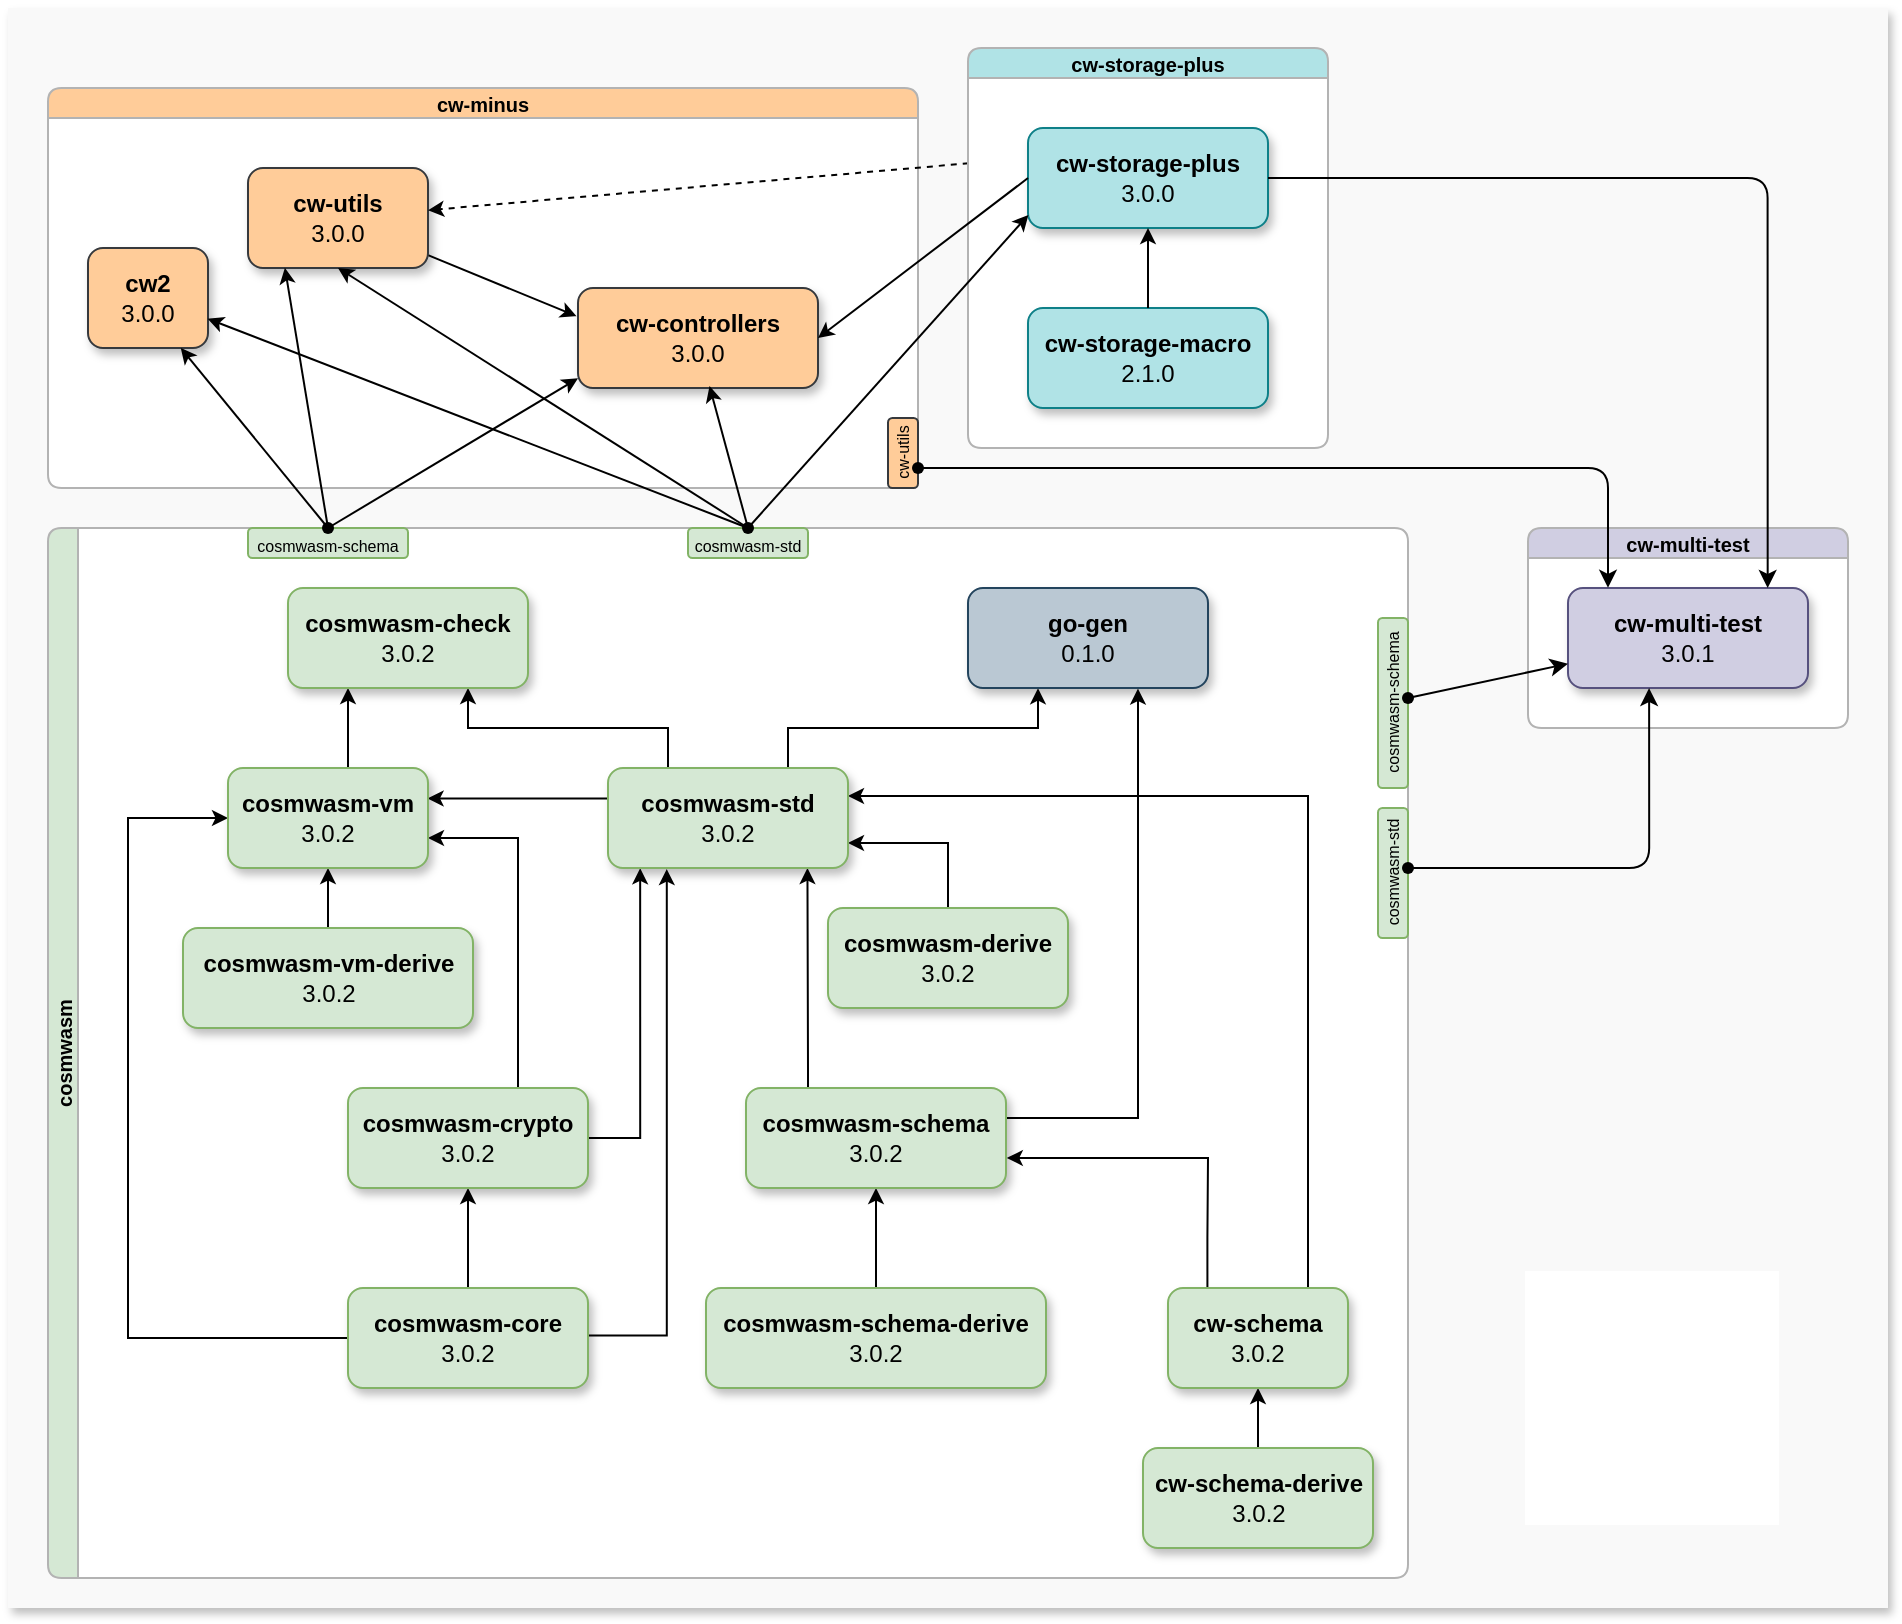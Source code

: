 <mxfile version="28.0.6">
  <diagram name="Strona-1" id="g_sFPEgD2kjfMV7_-Lf5">
    <mxGraphModel dx="1556" dy="894" grid="1" gridSize="5" guides="1" tooltips="1" connect="1" arrows="1" fold="1" page="1" pageScale="1" pageWidth="1654" pageHeight="1169" background="#ffffff" math="0" shadow="0">
      <root>
        <mxCell id="0" />
        <mxCell id="1" parent="0" />
        <mxCell id="6uAw8xBfnVH4JJ780lHa-17" value="" style="swimlane;startSize=0;rounded=1;strokeColor=none;swimlaneFillColor=#F9F9F9;swimlaneLine=0;shadow=1;fillStyle=solid;" vertex="1" parent="1">
          <mxGeometry x="20" y="20" width="940" height="800" as="geometry">
            <mxRectangle x="20" y="20" width="30" height="25" as="alternateBounds" />
          </mxGeometry>
        </mxCell>
        <mxCell id="6uAw8xBfnVH4JJ780lHa-4" value="cw-multi-test" style="swimlane;whiteSpace=wrap;html=1;fillColor=#D0CEE2;rounded=1;strokeColor=#B3B3B3;fontSize=10;startSize=15;swimlaneFillColor=default;" vertex="1" parent="6uAw8xBfnVH4JJ780lHa-17">
          <mxGeometry x="760" y="260" width="160" height="100" as="geometry" />
        </mxCell>
        <mxCell id="6uAw8xBfnVH4JJ780lHa-5" value="&lt;b&gt;cw-multi-test&lt;/b&gt;&lt;div&gt;&lt;div&gt;3.0.1&lt;/div&gt;&lt;/div&gt;" style="rounded=1;whiteSpace=wrap;html=1;fillColor=#d0cee2;strokeColor=#56517e;shadow=1;" vertex="1" parent="6uAw8xBfnVH4JJ780lHa-4">
          <mxGeometry x="20" y="30" width="120" height="50" as="geometry" />
        </mxCell>
        <mxCell id="xYi-b84WzYEuYBwjNvaO-46" value="cw-minus" style="swimlane;whiteSpace=wrap;html=1;fontFamily=Helvetica;fontSize=10;fontColor=default;labelBackgroundColor=none;strokeColor=#B3B3B3;rounded=1;shadow=0;swimlaneLine=1;fillColor=#FFCC99;startSize=15;fillStyle=auto;swimlaneFillColor=#FFFFFF;" parent="6uAw8xBfnVH4JJ780lHa-17" vertex="1">
          <mxGeometry x="20" y="40" width="435" height="200" as="geometry" />
        </mxCell>
        <mxCell id="xYi-b84WzYEuYBwjNvaO-16" style="shape=connector;rounded=0;orthogonalLoop=1;jettySize=auto;html=1;entryX=-0.006;entryY=0.282;entryDx=0;entryDy=0;strokeColor=default;align=center;verticalAlign=middle;fontFamily=Helvetica;fontSize=11;fontColor=default;labelBackgroundColor=default;startSize=5;endArrow=classic;endFill=1;endSize=5;entryPerimeter=0;" parent="xYi-b84WzYEuYBwjNvaO-46" source="xYi-b84WzYEuYBwjNvaO-13" target="xYi-b84WzYEuYBwjNvaO-14" edge="1">
          <mxGeometry relative="1" as="geometry" />
        </mxCell>
        <mxCell id="xYi-b84WzYEuYBwjNvaO-13" value="&lt;b&gt;cw-utils&lt;/b&gt;&lt;div&gt;&lt;div&gt;3.0&lt;span style=&quot;background-color: transparent; color: light-dark(rgb(0, 0, 0), rgb(255, 255, 255));&quot;&gt;.0&lt;/span&gt;&lt;/div&gt;&lt;/div&gt;" style="rounded=1;whiteSpace=wrap;html=1;fillColor=#ffcc99;strokeColor=#36393d;shadow=1;align=center;verticalAlign=middle;fontFamily=Helvetica;fontSize=12;" parent="xYi-b84WzYEuYBwjNvaO-46" vertex="1">
          <mxGeometry x="100" y="40" width="90" height="50" as="geometry" />
        </mxCell>
        <mxCell id="xYi-b84WzYEuYBwjNvaO-14" value="&lt;b&gt;cw-controllers&lt;/b&gt;&lt;div&gt;&lt;div&gt;3.0&lt;span style=&quot;background-color: transparent; color: light-dark(rgb(0, 0, 0), rgb(255, 255, 255));&quot;&gt;.0&lt;/span&gt;&lt;/div&gt;&lt;/div&gt;" style="rounded=1;whiteSpace=wrap;html=1;fillColor=#ffcc99;strokeColor=#36393d;shadow=1;align=center;verticalAlign=middle;fontFamily=Helvetica;fontSize=12;" parent="xYi-b84WzYEuYBwjNvaO-46" vertex="1">
          <mxGeometry x="265" y="100" width="120" height="50" as="geometry" />
        </mxCell>
        <mxCell id="xYi-b84WzYEuYBwjNvaO-15" value="&lt;b&gt;cw2&lt;/b&gt;&lt;div&gt;&lt;div&gt;3.0&lt;span style=&quot;background-color: transparent; color: light-dark(rgb(0, 0, 0), rgb(255, 255, 255));&quot;&gt;.0&lt;/span&gt;&lt;/div&gt;&lt;/div&gt;" style="rounded=1;whiteSpace=wrap;html=1;fillColor=#ffcc99;strokeColor=#36393d;shadow=1;align=center;verticalAlign=middle;fontFamily=Helvetica;fontSize=12;" parent="xYi-b84WzYEuYBwjNvaO-46" vertex="1">
          <mxGeometry x="20" y="80" width="60" height="50" as="geometry" />
        </mxCell>
        <mxCell id="6uAw8xBfnVH4JJ780lHa-13" value="&lt;font style=&quot;font-size: 8px;&quot;&gt;cw-utils&lt;/font&gt;" style="rounded=1;whiteSpace=wrap;html=1;fillColor=#ffcc99;strokeColor=#36393d;shadow=0;glass=0;verticalAlign=bottom;rotation=-90;" vertex="1" parent="xYi-b84WzYEuYBwjNvaO-46">
          <mxGeometry x="410" y="175" width="35" height="15" as="geometry" />
        </mxCell>
        <mxCell id="xYi-b84WzYEuYBwjNvaO-24" style="shape=connector;rounded=0;orthogonalLoop=1;jettySize=auto;html=1;entryX=0.5;entryY=1;entryDx=0;entryDy=0;strokeColor=default;align=center;verticalAlign=middle;fontFamily=Helvetica;fontSize=11;fontColor=default;labelBackgroundColor=default;startSize=5;endArrow=classic;endFill=1;endSize=5;exitX=0.549;exitY=0.627;exitDx=0;exitDy=0;exitPerimeter=0;" parent="6uAw8xBfnVH4JJ780lHa-17" source="xYi-b84WzYEuYBwjNvaO-28" target="xYi-b84WzYEuYBwjNvaO-13" edge="1">
          <mxGeometry relative="1" as="geometry" />
        </mxCell>
        <mxCell id="xYi-b84WzYEuYBwjNvaO-23" style="shape=connector;rounded=0;orthogonalLoop=1;jettySize=auto;html=1;entryX=0.548;entryY=0.981;entryDx=0;entryDy=0;entryPerimeter=0;strokeColor=default;align=center;verticalAlign=middle;fontFamily=Helvetica;fontSize=11;fontColor=default;labelBackgroundColor=default;startSize=5;endArrow=classic;endFill=1;endSize=5;" parent="6uAw8xBfnVH4JJ780lHa-17" source="xYi-b84WzYEuYBwjNvaO-28" target="xYi-b84WzYEuYBwjNvaO-14" edge="1">
          <mxGeometry relative="1" as="geometry" />
        </mxCell>
        <mxCell id="xYi-b84WzYEuYBwjNvaO-26" style="shape=connector;rounded=0;orthogonalLoop=1;jettySize=auto;html=1;strokeColor=default;align=center;verticalAlign=middle;fontFamily=Helvetica;fontSize=11;fontColor=default;labelBackgroundColor=default;startSize=5;endArrow=classic;endFill=1;endSize=5;dashed=1;exitX=0.002;exitY=0.301;exitDx=0;exitDy=0;exitPerimeter=0;" parent="6uAw8xBfnVH4JJ780lHa-17" source="xYi-b84WzYEuYBwjNvaO-1" target="xYi-b84WzYEuYBwjNvaO-13" edge="1">
          <mxGeometry relative="1" as="geometry">
            <mxPoint x="248" y="164" as="targetPoint" />
          </mxGeometry>
        </mxCell>
        <mxCell id="xYi-b84WzYEuYBwjNvaO-30" style="shape=connector;rounded=0;orthogonalLoop=1;jettySize=auto;html=1;entryX=0.997;entryY=0.707;entryDx=0;entryDy=0;entryPerimeter=0;strokeColor=default;align=center;verticalAlign=middle;fontFamily=Helvetica;fontSize=11;fontColor=default;labelBackgroundColor=default;startSize=5;endArrow=classic;endFill=1;endSize=5;exitX=0.302;exitY=0.64;exitDx=0;exitDy=0;exitPerimeter=0;" parent="6uAw8xBfnVH4JJ780lHa-17" source="xYi-b84WzYEuYBwjNvaO-28" target="xYi-b84WzYEuYBwjNvaO-15" edge="1">
          <mxGeometry relative="1" as="geometry" />
        </mxCell>
        <mxCell id="xYi-b84WzYEuYBwjNvaO-35" style="shape=connector;rounded=0;orthogonalLoop=1;jettySize=auto;html=1;entryX=0.773;entryY=0.999;entryDx=0;entryDy=0;strokeColor=default;align=center;verticalAlign=middle;fontFamily=Helvetica;fontSize=11;fontColor=default;labelBackgroundColor=default;startSize=5;endArrow=classic;endFill=1;endSize=5;entryPerimeter=0;" parent="6uAw8xBfnVH4JJ780lHa-17" source="xYi-b84WzYEuYBwjNvaO-34" target="xYi-b84WzYEuYBwjNvaO-15" edge="1">
          <mxGeometry relative="1" as="geometry" />
        </mxCell>
        <mxCell id="xYi-b84WzYEuYBwjNvaO-36" style="shape=connector;rounded=0;orthogonalLoop=1;jettySize=auto;html=1;entryX=0.205;entryY=0.998;entryDx=0;entryDy=0;strokeColor=default;align=center;verticalAlign=middle;fontFamily=Helvetica;fontSize=11;fontColor=default;labelBackgroundColor=default;startSize=5;endArrow=classic;endFill=1;endSize=5;entryPerimeter=0;" parent="6uAw8xBfnVH4JJ780lHa-17" source="xYi-b84WzYEuYBwjNvaO-34" target="xYi-b84WzYEuYBwjNvaO-13" edge="1">
          <mxGeometry relative="1" as="geometry" />
        </mxCell>
        <mxCell id="xYi-b84WzYEuYBwjNvaO-37" style="shape=connector;rounded=0;orthogonalLoop=1;jettySize=auto;html=1;entryX=0;entryY=0.903;entryDx=0;entryDy=0;entryPerimeter=0;strokeColor=default;align=center;verticalAlign=middle;fontFamily=Helvetica;fontSize=11;fontColor=default;labelBackgroundColor=default;startSize=5;endArrow=classic;endFill=1;endSize=5;" parent="6uAw8xBfnVH4JJ780lHa-17" source="xYi-b84WzYEuYBwjNvaO-34" target="xYi-b84WzYEuYBwjNvaO-14" edge="1">
          <mxGeometry relative="1" as="geometry" />
        </mxCell>
        <mxCell id="6uAw8xBfnVH4JJ780lHa-1" value="cw-storage-plus" style="swimlane;whiteSpace=wrap;html=1;rounded=1;strokeColor=#B3B3B3;fillColor=#B0E3E6;fontSize=10;startSize=15;swimlaneFillColor=default;" vertex="1" parent="6uAw8xBfnVH4JJ780lHa-17">
          <mxGeometry x="480" y="20" width="180" height="200" as="geometry" />
        </mxCell>
        <mxCell id="xYi-b84WzYEuYBwjNvaO-1" value="&lt;b&gt;cw-storage-plus&lt;/b&gt;&lt;div&gt;&lt;div&gt;3.0.0&lt;/div&gt;&lt;/div&gt;" style="rounded=1;whiteSpace=wrap;html=1;fillColor=#b0e3e6;strokeColor=#0e8088;shadow=1;" parent="6uAw8xBfnVH4JJ780lHa-1" vertex="1">
          <mxGeometry x="30" y="40" width="120" height="50" as="geometry" />
        </mxCell>
        <mxCell id="xYi-b84WzYEuYBwjNvaO-2" value="&lt;b&gt;cw-storage-macro&lt;/b&gt;&lt;div&gt;&lt;div&gt;2.1.0&lt;/div&gt;&lt;/div&gt;" style="rounded=1;whiteSpace=wrap;html=1;fillColor=#b0e3e6;strokeColor=#0e8088;shadow=1;" parent="6uAw8xBfnVH4JJ780lHa-1" vertex="1">
          <mxGeometry x="30" y="130" width="120" height="50" as="geometry" />
        </mxCell>
        <mxCell id="xYi-b84WzYEuYBwjNvaO-5" style="shape=connector;rounded=0;orthogonalLoop=1;jettySize=auto;html=1;entryX=0.5;entryY=1;entryDx=0;entryDy=0;strokeColor=default;align=center;verticalAlign=middle;fontFamily=Helvetica;fontSize=11;fontColor=default;labelBackgroundColor=default;startSize=5;endArrow=classic;endFill=1;endSize=5;" parent="6uAw8xBfnVH4JJ780lHa-1" source="xYi-b84WzYEuYBwjNvaO-2" target="xYi-b84WzYEuYBwjNvaO-1" edge="1">
          <mxGeometry relative="1" as="geometry" />
        </mxCell>
        <mxCell id="xYi-b84WzYEuYBwjNvaO-45" value="cosmwasm" style="swimlane;horizontal=0;whiteSpace=wrap;html=1;fontFamily=Helvetica;fontSize=10;fontColor=default;labelBackgroundColor=none;strokeColor=#B3B3B3;rounded=1;fillColor=light-dark(#D5E8D4,#EDEDED);startSize=15;swimlaneFillColor=default;" parent="6uAw8xBfnVH4JJ780lHa-17" vertex="1">
          <mxGeometry x="20" y="260" width="680" height="525" as="geometry" />
        </mxCell>
        <mxCell id="6uAw8xBfnVH4JJ780lHa-3" value="&lt;font style=&quot;font-size: 8px;&quot;&gt;cosmwasm-schema&lt;/font&gt;" style="rounded=1;whiteSpace=wrap;html=1;fillColor=#d5e8d4;strokeColor=#82b366;shadow=0;glass=0;verticalAlign=middle;" vertex="1" parent="xYi-b84WzYEuYBwjNvaO-45">
          <mxGeometry x="100" width="80" height="15" as="geometry" />
        </mxCell>
        <mxCell id="xYi-b84WzYEuYBwjNvaO-43" value="&lt;font style=&quot;font-size: 8px;&quot;&gt;cosmwasm-std&lt;/font&gt;" style="rounded=1;whiteSpace=wrap;html=1;fillColor=#d5e8d4;strokeColor=#82b366;shadow=0;glass=0;verticalAlign=middle;" parent="xYi-b84WzYEuYBwjNvaO-45" vertex="1">
          <mxGeometry x="320" width="60" height="15" as="geometry" />
        </mxCell>
        <mxCell id="jCbWclXcDCK_UydNv-eQ-34" style="edgeStyle=orthogonalEdgeStyle;rounded=0;orthogonalLoop=1;jettySize=auto;html=1;entryX=0.5;entryY=1;entryDx=0;entryDy=0;strokeColor=default;align=center;verticalAlign=middle;fontFamily=Helvetica;fontSize=11;fontColor=default;labelBackgroundColor=default;startSize=5;endArrow=classic;endFill=1;endSize=5;curved=0;" parent="xYi-b84WzYEuYBwjNvaO-45" source="jCbWclXcDCK_UydNv-eQ-13" target="jCbWclXcDCK_UydNv-eQ-12" edge="1">
          <mxGeometry relative="1" as="geometry">
            <mxPoint x="210" y="340" as="targetPoint" />
          </mxGeometry>
        </mxCell>
        <mxCell id="jCbWclXcDCK_UydNv-eQ-45" style="edgeStyle=orthogonalEdgeStyle;rounded=0;orthogonalLoop=1;jettySize=auto;html=1;entryX=0.831;entryY=1;entryDx=0;entryDy=0;entryPerimeter=0;strokeColor=default;align=center;verticalAlign=middle;fontFamily=Helvetica;fontSize=11;fontColor=default;labelBackgroundColor=default;startSize=5;endArrow=classic;endFill=1;endSize=5;curved=0;" parent="xYi-b84WzYEuYBwjNvaO-45" source="jCbWclXcDCK_UydNv-eQ-8" target="jCbWclXcDCK_UydNv-eQ-1" edge="1">
          <mxGeometry relative="1" as="geometry">
            <Array as="points">
              <mxPoint x="380" y="270" />
              <mxPoint x="380" y="270" />
            </Array>
          </mxGeometry>
        </mxCell>
        <mxCell id="jCbWclXcDCK_UydNv-eQ-44" style="edgeStyle=orthogonalEdgeStyle;rounded=0;orthogonalLoop=1;jettySize=auto;html=1;entryX=0.245;entryY=1.011;entryDx=0;entryDy=0;entryPerimeter=0;strokeColor=default;align=center;verticalAlign=middle;fontFamily=Helvetica;fontSize=11;fontColor=default;labelBackgroundColor=default;startSize=5;endArrow=classic;endFill=1;endSize=5;curved=0;" parent="xYi-b84WzYEuYBwjNvaO-45" target="jCbWclXcDCK_UydNv-eQ-1" edge="1">
          <mxGeometry relative="1" as="geometry">
            <mxPoint x="270" y="403.75" as="sourcePoint" />
            <mxPoint x="309.52" y="170" as="targetPoint" />
            <Array as="points">
              <mxPoint x="309" y="404" />
            </Array>
          </mxGeometry>
        </mxCell>
        <mxCell id="jCbWclXcDCK_UydNv-eQ-43" style="edgeStyle=orthogonalEdgeStyle;rounded=0;orthogonalLoop=1;jettySize=auto;html=1;entryX=0.134;entryY=1.003;entryDx=0;entryDy=0;entryPerimeter=0;strokeColor=default;align=center;verticalAlign=middle;fontFamily=Helvetica;fontSize=11;fontColor=default;labelBackgroundColor=default;startSize=5;endArrow=classic;endFill=1;endSize=5;curved=0;" parent="xYi-b84WzYEuYBwjNvaO-45" source="jCbWclXcDCK_UydNv-eQ-12" target="jCbWclXcDCK_UydNv-eQ-1" edge="1">
          <mxGeometry relative="1" as="geometry">
            <mxPoint x="296" y="170" as="targetPoint" />
          </mxGeometry>
        </mxCell>
        <mxCell id="jCbWclXcDCK_UydNv-eQ-19" style="edgeStyle=orthogonalEdgeStyle;rounded=0;orthogonalLoop=1;jettySize=auto;html=1;entryX=0.5;entryY=1;entryDx=0;entryDy=0;strokeColor=default;align=center;verticalAlign=middle;fontFamily=Helvetica;fontSize=11;fontColor=default;labelBackgroundColor=default;startSize=5;endArrow=classic;endFill=1;endSize=5;curved=0;" parent="xYi-b84WzYEuYBwjNvaO-45" source="jCbWclXcDCK_UydNv-eQ-18" target="jCbWclXcDCK_UydNv-eQ-17" edge="1">
          <mxGeometry relative="1" as="geometry">
            <Array as="points">
              <mxPoint x="605" y="445" />
              <mxPoint x="605" y="445" />
            </Array>
          </mxGeometry>
        </mxCell>
        <mxCell id="jCbWclXcDCK_UydNv-eQ-52" style="edgeStyle=orthogonalEdgeStyle;rounded=0;orthogonalLoop=1;jettySize=auto;html=1;entryX=1;entryY=0.28;entryDx=0;entryDy=0;entryPerimeter=0;strokeColor=default;align=center;verticalAlign=middle;fontFamily=Helvetica;fontSize=11;fontColor=default;labelBackgroundColor=default;startSize=5;endArrow=classic;endFill=1;endSize=5;curved=0;" parent="xYi-b84WzYEuYBwjNvaO-45" source="jCbWclXcDCK_UydNv-eQ-17" target="jCbWclXcDCK_UydNv-eQ-1" edge="1">
          <mxGeometry relative="1" as="geometry">
            <Array as="points">
              <mxPoint x="630" y="134" />
            </Array>
          </mxGeometry>
        </mxCell>
        <mxCell id="jCbWclXcDCK_UydNv-eQ-51" style="edgeStyle=orthogonalEdgeStyle;rounded=0;orthogonalLoop=1;jettySize=auto;html=1;exitX=0.219;exitY=0.008;exitDx=0;exitDy=0;exitPerimeter=0;entryX=1.003;entryY=0.704;entryDx=0;entryDy=0;strokeColor=default;align=center;verticalAlign=middle;fontFamily=Helvetica;fontSize=11;fontColor=default;labelBackgroundColor=default;startSize=5;endArrow=classic;endFill=1;endSize=5;curved=0;entryPerimeter=0;" parent="xYi-b84WzYEuYBwjNvaO-45" source="jCbWclXcDCK_UydNv-eQ-17" target="jCbWclXcDCK_UydNv-eQ-8" edge="1">
          <mxGeometry relative="1" as="geometry">
            <mxPoint x="495" y="305" as="targetPoint" />
            <Array as="points">
              <mxPoint x="580" y="355" />
              <mxPoint x="580" y="355" />
              <mxPoint x="580" y="315" />
              <mxPoint x="479" y="315" />
            </Array>
          </mxGeometry>
        </mxCell>
        <mxCell id="jCbWclXcDCK_UydNv-eQ-48" style="edgeStyle=orthogonalEdgeStyle;rounded=0;orthogonalLoop=1;jettySize=auto;html=1;entryX=1;entryY=0.75;entryDx=0;entryDy=0;exitX=0.5;exitY=0;exitDx=0;exitDy=0;strokeColor=default;align=center;verticalAlign=middle;fontFamily=Helvetica;fontSize=11;fontColor=default;labelBackgroundColor=default;startSize=5;endArrow=classic;endFill=1;endSize=5;curved=0;" parent="xYi-b84WzYEuYBwjNvaO-45" source="jCbWclXcDCK_UydNv-eQ-10" target="jCbWclXcDCK_UydNv-eQ-1" edge="1">
          <mxGeometry relative="1" as="geometry">
            <Array as="points">
              <mxPoint x="450" y="158" />
            </Array>
          </mxGeometry>
        </mxCell>
        <mxCell id="jCbWclXcDCK_UydNv-eQ-46" style="edgeStyle=orthogonalEdgeStyle;rounded=0;orthogonalLoop=1;jettySize=auto;html=1;entryX=0;entryY=0.5;entryDx=0;entryDy=0;strokeColor=default;align=center;verticalAlign=middle;fontFamily=Helvetica;fontSize=11;fontColor=default;labelBackgroundColor=default;startSize=5;endArrow=classic;endFill=1;endSize=5;curved=0;" parent="xYi-b84WzYEuYBwjNvaO-45" source="jCbWclXcDCK_UydNv-eQ-13" target="jCbWclXcDCK_UydNv-eQ-4" edge="1">
          <mxGeometry relative="1" as="geometry">
            <Array as="points">
              <mxPoint x="40" y="405" />
              <mxPoint x="40" y="145" />
            </Array>
          </mxGeometry>
        </mxCell>
        <mxCell id="jCbWclXcDCK_UydNv-eQ-39" style="edgeStyle=orthogonalEdgeStyle;rounded=0;orthogonalLoop=1;jettySize=auto;html=1;entryX=0.75;entryY=1;entryDx=0;entryDy=0;strokeColor=default;align=center;verticalAlign=middle;fontFamily=Helvetica;fontSize=11;fontColor=default;labelBackgroundColor=default;startSize=5;endArrow=classic;endFill=1;endSize=5;curved=0;" parent="xYi-b84WzYEuYBwjNvaO-45" source="jCbWclXcDCK_UydNv-eQ-1" target="jCbWclXcDCK_UydNv-eQ-2" edge="1">
          <mxGeometry relative="1" as="geometry">
            <Array as="points">
              <mxPoint x="310" y="100" />
              <mxPoint x="210" y="100" />
            </Array>
          </mxGeometry>
        </mxCell>
        <mxCell id="jCbWclXcDCK_UydNv-eQ-47" style="edgeStyle=orthogonalEdgeStyle;rounded=0;orthogonalLoop=1;jettySize=auto;html=1;curved=0;strokeColor=default;align=center;verticalAlign=middle;fontFamily=Helvetica;fontSize=11;fontColor=default;labelBackgroundColor=default;endArrow=classic;entryX=0.25;entryY=1;entryDx=0;entryDy=0;endFill=1;startSize=5;endSize=5;" parent="xYi-b84WzYEuYBwjNvaO-45" source="jCbWclXcDCK_UydNv-eQ-4" target="jCbWclXcDCK_UydNv-eQ-2" edge="1">
          <mxGeometry relative="1" as="geometry">
            <mxPoint x="140" y="80" as="targetPoint" />
            <Array as="points">
              <mxPoint x="150" y="110" />
              <mxPoint x="150" y="110" />
            </Array>
          </mxGeometry>
        </mxCell>
        <mxCell id="jCbWclXcDCK_UydNv-eQ-42" style="edgeStyle=orthogonalEdgeStyle;rounded=0;orthogonalLoop=1;jettySize=auto;html=1;strokeColor=default;align=center;verticalAlign=middle;fontFamily=Helvetica;fontSize=11;fontColor=default;labelBackgroundColor=default;startSize=5;endArrow=classic;endFill=1;endSize=5;curved=0;" parent="xYi-b84WzYEuYBwjNvaO-45" source="jCbWclXcDCK_UydNv-eQ-12" edge="1">
          <mxGeometry relative="1" as="geometry">
            <mxPoint x="190" y="155" as="targetPoint" />
            <Array as="points">
              <mxPoint x="235" y="155" />
            </Array>
          </mxGeometry>
        </mxCell>
        <mxCell id="jCbWclXcDCK_UydNv-eQ-40" style="edgeStyle=orthogonalEdgeStyle;rounded=0;orthogonalLoop=1;jettySize=auto;html=1;entryX=0.998;entryY=0.303;entryDx=0;entryDy=0;entryPerimeter=0;strokeColor=default;align=center;verticalAlign=middle;fontFamily=Helvetica;fontSize=11;fontColor=default;labelBackgroundColor=default;startSize=5;endArrow=classic;endFill=1;endSize=5;curved=0;" parent="xYi-b84WzYEuYBwjNvaO-45" source="jCbWclXcDCK_UydNv-eQ-1" target="jCbWclXcDCK_UydNv-eQ-4" edge="1">
          <mxGeometry relative="1" as="geometry">
            <Array as="points">
              <mxPoint x="190" y="135" />
            </Array>
          </mxGeometry>
        </mxCell>
        <mxCell id="vACNibe5N-CeRTmWkf9M-2" style="edgeStyle=orthogonalEdgeStyle;rounded=0;orthogonalLoop=1;jettySize=auto;html=1;strokeColor=default;startSize=5;endSize=5;align=center;verticalAlign=middle;fontFamily=Helvetica;fontSize=11;fontColor=default;labelBackgroundColor=default;endArrow=classic;endFill=1;curved=0;entryX=0.293;entryY=1.002;entryDx=0;entryDy=0;entryPerimeter=0;" parent="xYi-b84WzYEuYBwjNvaO-45" source="jCbWclXcDCK_UydNv-eQ-1" target="vACNibe5N-CeRTmWkf9M-1" edge="1">
          <mxGeometry relative="1" as="geometry">
            <Array as="points">
              <mxPoint x="370" y="100" />
              <mxPoint x="495" y="100" />
              <mxPoint x="495" y="80" />
            </Array>
            <mxPoint x="475" y="90" as="targetPoint" />
          </mxGeometry>
        </mxCell>
        <mxCell id="jCbWclXcDCK_UydNv-eQ-1" value="&lt;b&gt;cosmwasm-std&lt;/b&gt;&lt;br&gt;3.0.2" style="rounded=1;whiteSpace=wrap;html=1;fillColor=#d5e8d4;strokeColor=#82b366;shadow=1;glass=0;" parent="xYi-b84WzYEuYBwjNvaO-45" vertex="1">
          <mxGeometry x="280" y="120" width="120" height="50" as="geometry" />
        </mxCell>
        <mxCell id="jCbWclXcDCK_UydNv-eQ-2" value="&lt;b&gt;cosmwasm-check&lt;/b&gt;&lt;div&gt;3.0.2&lt;/div&gt;" style="rounded=1;whiteSpace=wrap;html=1;fillColor=#d5e8d4;strokeColor=#82b366;shadow=1;" parent="xYi-b84WzYEuYBwjNvaO-45" vertex="1">
          <mxGeometry x="120" y="30" width="120" height="50" as="geometry" />
        </mxCell>
        <mxCell id="jCbWclXcDCK_UydNv-eQ-29" style="edgeStyle=orthogonalEdgeStyle;rounded=0;orthogonalLoop=1;jettySize=auto;html=1;entryX=0.5;entryY=1;entryDx=0;entryDy=0;strokeColor=default;align=center;verticalAlign=middle;fontFamily=Helvetica;fontSize=11;fontColor=default;labelBackgroundColor=default;startSize=5;endArrow=classic;endFill=1;endSize=5;curved=0;" parent="xYi-b84WzYEuYBwjNvaO-45" source="jCbWclXcDCK_UydNv-eQ-3" target="jCbWclXcDCK_UydNv-eQ-8" edge="1">
          <mxGeometry relative="1" as="geometry" />
        </mxCell>
        <mxCell id="jCbWclXcDCK_UydNv-eQ-3" value="&lt;b&gt;cosmwasm-schema-derive&lt;/b&gt;&lt;div&gt;3.0.2&lt;/div&gt;" style="rounded=1;whiteSpace=wrap;html=1;fillColor=#d5e8d4;strokeColor=#82b366;shadow=1;glass=0;" parent="xYi-b84WzYEuYBwjNvaO-45" vertex="1">
          <mxGeometry x="329" y="380" width="170" height="50" as="geometry" />
        </mxCell>
        <mxCell id="jCbWclXcDCK_UydNv-eQ-37" style="edgeStyle=orthogonalEdgeStyle;rounded=0;orthogonalLoop=1;jettySize=auto;html=1;entryX=0.5;entryY=1;entryDx=0;entryDy=0;strokeColor=default;align=center;verticalAlign=middle;fontFamily=Helvetica;fontSize=11;fontColor=default;labelBackgroundColor=default;startSize=5;endArrow=classic;endFill=1;endSize=5;curved=0;" parent="xYi-b84WzYEuYBwjNvaO-45" source="jCbWclXcDCK_UydNv-eQ-5" target="jCbWclXcDCK_UydNv-eQ-4" edge="1">
          <mxGeometry relative="1" as="geometry" />
        </mxCell>
        <mxCell id="jCbWclXcDCK_UydNv-eQ-4" value="&lt;b&gt;cosmwasm-vm&lt;/b&gt;&lt;div&gt;3.0.2&lt;/div&gt;" style="rounded=1;whiteSpace=wrap;html=1;fillColor=#d5e8d4;strokeColor=#82b366;shadow=1;glass=0;" parent="xYi-b84WzYEuYBwjNvaO-45" vertex="1">
          <mxGeometry x="90" y="120" width="100" height="50" as="geometry" />
        </mxCell>
        <mxCell id="jCbWclXcDCK_UydNv-eQ-5" value="&lt;b&gt;cosmwasm-vm-derive&lt;/b&gt;&lt;div&gt;3.0.2&lt;/div&gt;" style="rounded=1;whiteSpace=wrap;html=1;fillColor=#d5e8d4;strokeColor=#82b366;shadow=1;glass=0;" parent="xYi-b84WzYEuYBwjNvaO-45" vertex="1">
          <mxGeometry x="67.5" y="200" width="145" height="50" as="geometry" />
        </mxCell>
        <mxCell id="vACNibe5N-CeRTmWkf9M-3" style="edgeStyle=orthogonalEdgeStyle;rounded=0;orthogonalLoop=1;jettySize=auto;html=1;strokeColor=default;align=center;verticalAlign=middle;fontFamily=Helvetica;fontSize=11;fontColor=default;labelBackgroundColor=default;endArrow=classic;startSize=5;endSize=5;endFill=1;curved=0;entryX=0.709;entryY=1.005;entryDx=0;entryDy=0;entryPerimeter=0;" parent="xYi-b84WzYEuYBwjNvaO-45" source="jCbWclXcDCK_UydNv-eQ-8" target="vACNibe5N-CeRTmWkf9M-1" edge="1">
          <mxGeometry relative="1" as="geometry">
            <Array as="points">
              <mxPoint x="545" y="295" />
              <mxPoint x="545" y="80" />
            </Array>
            <mxPoint x="495" y="90" as="targetPoint" />
          </mxGeometry>
        </mxCell>
        <mxCell id="jCbWclXcDCK_UydNv-eQ-8" value="&lt;b&gt;cosmwasm-schema&lt;/b&gt;&lt;div&gt;3.0.2&lt;/div&gt;" style="rounded=1;whiteSpace=wrap;html=1;fillColor=#d5e8d4;strokeColor=#82b366;shadow=1;glass=0;" parent="xYi-b84WzYEuYBwjNvaO-45" vertex="1">
          <mxGeometry x="349" y="280" width="130" height="50" as="geometry" />
        </mxCell>
        <mxCell id="jCbWclXcDCK_UydNv-eQ-10" value="&lt;b&gt;cosmwasm-derive&lt;/b&gt;&lt;br&gt;3.0.2" style="rounded=1;whiteSpace=wrap;html=1;fillColor=#d5e8d4;strokeColor=#82b366;shadow=1;glass=0;" parent="xYi-b84WzYEuYBwjNvaO-45" vertex="1">
          <mxGeometry x="390" y="190" width="120" height="50" as="geometry" />
        </mxCell>
        <mxCell id="jCbWclXcDCK_UydNv-eQ-12" value="&lt;b&gt;cosmwasm-crypto&lt;/b&gt;&lt;br&gt;3.0.2" style="rounded=1;whiteSpace=wrap;html=1;fillColor=#d5e8d4;strokeColor=#82b366;shadow=1;glass=0;" parent="xYi-b84WzYEuYBwjNvaO-45" vertex="1">
          <mxGeometry x="150" y="280" width="120" height="50" as="geometry" />
        </mxCell>
        <mxCell id="jCbWclXcDCK_UydNv-eQ-13" value="&lt;b&gt;cosmwasm-core&lt;/b&gt;&lt;br&gt;3.0.2" style="rounded=1;whiteSpace=wrap;html=1;fillColor=#d5e8d4;strokeColor=#82b366;shadow=1;glass=0;" parent="xYi-b84WzYEuYBwjNvaO-45" vertex="1">
          <mxGeometry x="150" y="380" width="120" height="50" as="geometry" />
        </mxCell>
        <mxCell id="jCbWclXcDCK_UydNv-eQ-17" value="&lt;b&gt;cw-schema&lt;/b&gt;&lt;div&gt;3.0.2&lt;/div&gt;" style="rounded=1;whiteSpace=wrap;html=1;fillColor=#d5e8d4;strokeColor=#82b366;shadow=1;glass=0;" parent="xYi-b84WzYEuYBwjNvaO-45" vertex="1">
          <mxGeometry x="560" y="380" width="90" height="50" as="geometry" />
        </mxCell>
        <mxCell id="jCbWclXcDCK_UydNv-eQ-18" value="&lt;b&gt;cw-schema-derive&lt;/b&gt;&lt;div&gt;3.0.2&lt;/div&gt;" style="rounded=1;whiteSpace=wrap;html=1;fillColor=#d5e8d4;strokeColor=#82b366;shadow=1;glass=0;" parent="xYi-b84WzYEuYBwjNvaO-45" vertex="1">
          <mxGeometry x="547.5" y="460" width="115" height="50" as="geometry" />
        </mxCell>
        <mxCell id="vACNibe5N-CeRTmWkf9M-1" value="&lt;b&gt;go-gen&lt;/b&gt;&lt;div&gt;0.1.0&lt;/div&gt;" style="rounded=1;whiteSpace=wrap;html=1;fillColor=#bac8d3;strokeColor=#23445d;shadow=1;align=center;verticalAlign=middle;fontFamily=Helvetica;fontSize=12;" parent="xYi-b84WzYEuYBwjNvaO-45" vertex="1">
          <mxGeometry x="460" y="30" width="120" height="50" as="geometry" />
        </mxCell>
        <mxCell id="xYi-b84WzYEuYBwjNvaO-34" value="" style="shape=waypoint;sketch=0;fillStyle=solid;size=6;pointerEvents=1;points=[];fillColor=none;resizable=0;rotatable=0;perimeter=centerPerimeter;snapToPoint=1;fontFamily=Helvetica;fontSize=11;fontColor=default;labelBackgroundColor=default;" parent="xYi-b84WzYEuYBwjNvaO-45" vertex="1">
          <mxGeometry x="130" y="-10" width="20" height="20" as="geometry" />
        </mxCell>
        <mxCell id="xYi-b84WzYEuYBwjNvaO-28" value="" style="shape=waypoint;sketch=0;fillStyle=solid;size=6;pointerEvents=1;points=[];fillColor=none;resizable=0;rotatable=0;perimeter=centerPerimeter;snapToPoint=1;fontFamily=Helvetica;fontSize=11;fontColor=default;labelBackgroundColor=default;" parent="xYi-b84WzYEuYBwjNvaO-45" vertex="1">
          <mxGeometry x="340" y="-10" width="20" height="20" as="geometry" />
        </mxCell>
        <mxCell id="6uAw8xBfnVH4JJ780lHa-8" value="&lt;font style=&quot;font-size: 8px;&quot;&gt;cosmwasm-schema&lt;/font&gt;" style="rounded=1;whiteSpace=wrap;html=1;fillColor=#d5e8d4;strokeColor=#82b366;shadow=0;glass=0;verticalAlign=bottom;rotation=-90;" vertex="1" parent="xYi-b84WzYEuYBwjNvaO-45">
          <mxGeometry x="630" y="80" width="85" height="15" as="geometry" />
        </mxCell>
        <mxCell id="6uAw8xBfnVH4JJ780lHa-9" value="&lt;font style=&quot;font-size: 8px;&quot;&gt;cosmwasm-std&lt;/font&gt;" style="rounded=1;whiteSpace=wrap;html=1;fillColor=#d5e8d4;strokeColor=#82b366;shadow=0;glass=0;verticalAlign=bottom;rotation=-90;" vertex="1" parent="xYi-b84WzYEuYBwjNvaO-45">
          <mxGeometry x="640" y="165" width="65" height="15" as="geometry" />
        </mxCell>
        <mxCell id="6uAw8xBfnVH4JJ780lHa-10" value="" style="shape=waypoint;sketch=0;fillStyle=solid;size=6;pointerEvents=1;points=[];fillColor=none;resizable=0;rotatable=0;perimeter=centerPerimeter;snapToPoint=1;" vertex="1" parent="xYi-b84WzYEuYBwjNvaO-45">
          <mxGeometry x="670" y="160" width="20" height="20" as="geometry" />
        </mxCell>
        <mxCell id="6uAw8xBfnVH4JJ780lHa-7" style="rounded=1;orthogonalLoop=1;jettySize=auto;html=1;entryX=0.338;entryY=1.001;entryDx=0;entryDy=0;edgeStyle=orthogonalEdgeStyle;entryPerimeter=0;curved=0;" edge="1" parent="6uAw8xBfnVH4JJ780lHa-17" source="6uAw8xBfnVH4JJ780lHa-10" target="6uAw8xBfnVH4JJ780lHa-5">
          <mxGeometry relative="1" as="geometry" />
        </mxCell>
        <mxCell id="6uAw8xBfnVH4JJ780lHa-12" style="rounded=0;orthogonalLoop=1;jettySize=auto;html=1;" edge="1" parent="6uAw8xBfnVH4JJ780lHa-17" source="6uAw8xBfnVH4JJ780lHa-11" target="6uAw8xBfnVH4JJ780lHa-5">
          <mxGeometry relative="1" as="geometry">
            <mxPoint x="700" y="345" as="sourcePoint" />
          </mxGeometry>
        </mxCell>
        <mxCell id="6uAw8xBfnVH4JJ780lHa-11" value="" style="shape=waypoint;sketch=0;fillStyle=solid;size=6;pointerEvents=1;points=[];fillColor=none;resizable=0;rotatable=0;perimeter=centerPerimeter;snapToPoint=1;" vertex="1" parent="6uAw8xBfnVH4JJ780lHa-17">
          <mxGeometry x="690" y="335" width="20" height="20" as="geometry" />
        </mxCell>
        <mxCell id="6uAw8xBfnVH4JJ780lHa-15" style="rounded=1;orthogonalLoop=1;jettySize=auto;html=1;edgeStyle=orthogonalEdgeStyle;entryX=0.166;entryY=-0.002;entryDx=0;entryDy=0;entryPerimeter=0;curved=0;" edge="1" parent="6uAw8xBfnVH4JJ780lHa-17" source="6uAw8xBfnVH4JJ780lHa-14" target="6uAw8xBfnVH4JJ780lHa-5">
          <mxGeometry relative="1" as="geometry">
            <mxPoint x="880" y="185" as="targetPoint" />
            <Array as="points">
              <mxPoint x="800" y="230" />
              <mxPoint x="800" y="290" />
            </Array>
          </mxGeometry>
        </mxCell>
        <mxCell id="6uAw8xBfnVH4JJ780lHa-14" value="" style="shape=waypoint;sketch=0;fillStyle=solid;size=6;pointerEvents=1;points=[];fillColor=none;resizable=0;rotatable=0;perimeter=centerPerimeter;snapToPoint=1;" vertex="1" parent="6uAw8xBfnVH4JJ780lHa-17">
          <mxGeometry x="445" y="220" width="20" height="20" as="geometry" />
        </mxCell>
        <mxCell id="6uAw8xBfnVH4JJ780lHa-16" style="edgeStyle=orthogonalEdgeStyle;rounded=1;orthogonalLoop=1;jettySize=auto;html=1;curved=0;entryX=0.832;entryY=0;entryDx=0;entryDy=0;entryPerimeter=0;" edge="1" parent="6uAw8xBfnVH4JJ780lHa-17" source="xYi-b84WzYEuYBwjNvaO-1" target="6uAw8xBfnVH4JJ780lHa-5">
          <mxGeometry relative="1" as="geometry">
            <Array as="points">
              <mxPoint x="880" y="85" />
            </Array>
          </mxGeometry>
        </mxCell>
        <mxCell id="xYi-b84WzYEuYBwjNvaO-20" style="shape=connector;rounded=0;orthogonalLoop=1;jettySize=auto;html=1;entryX=1;entryY=0.5;entryDx=0;entryDy=0;strokeColor=default;align=center;verticalAlign=middle;fontFamily=Helvetica;fontSize=11;fontColor=default;labelBackgroundColor=default;startSize=5;endArrow=classic;endFill=1;endSize=5;exitX=0;exitY=0.5;exitDx=0;exitDy=0;" parent="6uAw8xBfnVH4JJ780lHa-17" source="xYi-b84WzYEuYBwjNvaO-1" target="xYi-b84WzYEuYBwjNvaO-14" edge="1">
          <mxGeometry relative="1" as="geometry" />
        </mxCell>
        <mxCell id="xYi-b84WzYEuYBwjNvaO-6" style="shape=connector;rounded=0;orthogonalLoop=1;jettySize=auto;html=1;entryX=0.002;entryY=0.869;entryDx=0;entryDy=0;strokeColor=default;align=center;verticalAlign=middle;fontFamily=Helvetica;fontSize=11;fontColor=default;labelBackgroundColor=default;startSize=5;endArrow=classic;endFill=1;endSize=5;entryPerimeter=0;" parent="6uAw8xBfnVH4JJ780lHa-17" source="xYi-b84WzYEuYBwjNvaO-28" target="xYi-b84WzYEuYBwjNvaO-1" edge="1">
          <mxGeometry relative="1" as="geometry" />
        </mxCell>
      </root>
    </mxGraphModel>
  </diagram>
</mxfile>
